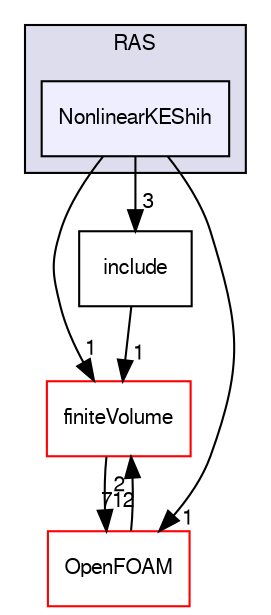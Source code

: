 digraph "src/turbulenceModels/incompressible/RAS/NonlinearKEShih" {
  bgcolor=transparent;
  compound=true
  node [ fontsize="10", fontname="FreeSans"];
  edge [ labelfontsize="10", labelfontname="FreeSans"];
  subgraph clusterdir_dcb808b1162c061e4ccc93d1355da308 {
    graph [ bgcolor="#ddddee", pencolor="black", label="RAS" fontname="FreeSans", fontsize="10", URL="dir_dcb808b1162c061e4ccc93d1355da308.html"]
  dir_eb44223210ce8618fe8d27b1433ea015 [shape=box, label="NonlinearKEShih", style="filled", fillcolor="#eeeeff", pencolor="black", URL="dir_eb44223210ce8618fe8d27b1433ea015.html"];
  }
  dir_9bd15774b555cf7259a6fa18f99fe99b [shape=box label="finiteVolume" color="red" URL="dir_9bd15774b555cf7259a6fa18f99fe99b.html"];
  dir_d84055c61e8e9693d9a3c245937caee8 [shape=box label="include" URL="dir_d84055c61e8e9693d9a3c245937caee8.html"];
  dir_c5473ff19b20e6ec4dfe5c310b3778a8 [shape=box label="OpenFOAM" color="red" URL="dir_c5473ff19b20e6ec4dfe5c310b3778a8.html"];
  dir_9bd15774b555cf7259a6fa18f99fe99b->dir_c5473ff19b20e6ec4dfe5c310b3778a8 [headlabel="712", labeldistance=1.5 headhref="dir_000749_001732.html"];
  dir_d84055c61e8e9693d9a3c245937caee8->dir_9bd15774b555cf7259a6fa18f99fe99b [headlabel="1", labeldistance=1.5 headhref="dir_003007_000749.html"];
  dir_eb44223210ce8618fe8d27b1433ea015->dir_9bd15774b555cf7259a6fa18f99fe99b [headlabel="1", labeldistance=1.5 headhref="dir_003014_000749.html"];
  dir_eb44223210ce8618fe8d27b1433ea015->dir_d84055c61e8e9693d9a3c245937caee8 [headlabel="3", labeldistance=1.5 headhref="dir_003014_003007.html"];
  dir_eb44223210ce8618fe8d27b1433ea015->dir_c5473ff19b20e6ec4dfe5c310b3778a8 [headlabel="1", labeldistance=1.5 headhref="dir_003014_001732.html"];
  dir_c5473ff19b20e6ec4dfe5c310b3778a8->dir_9bd15774b555cf7259a6fa18f99fe99b [headlabel="2", labeldistance=1.5 headhref="dir_001732_000749.html"];
}
